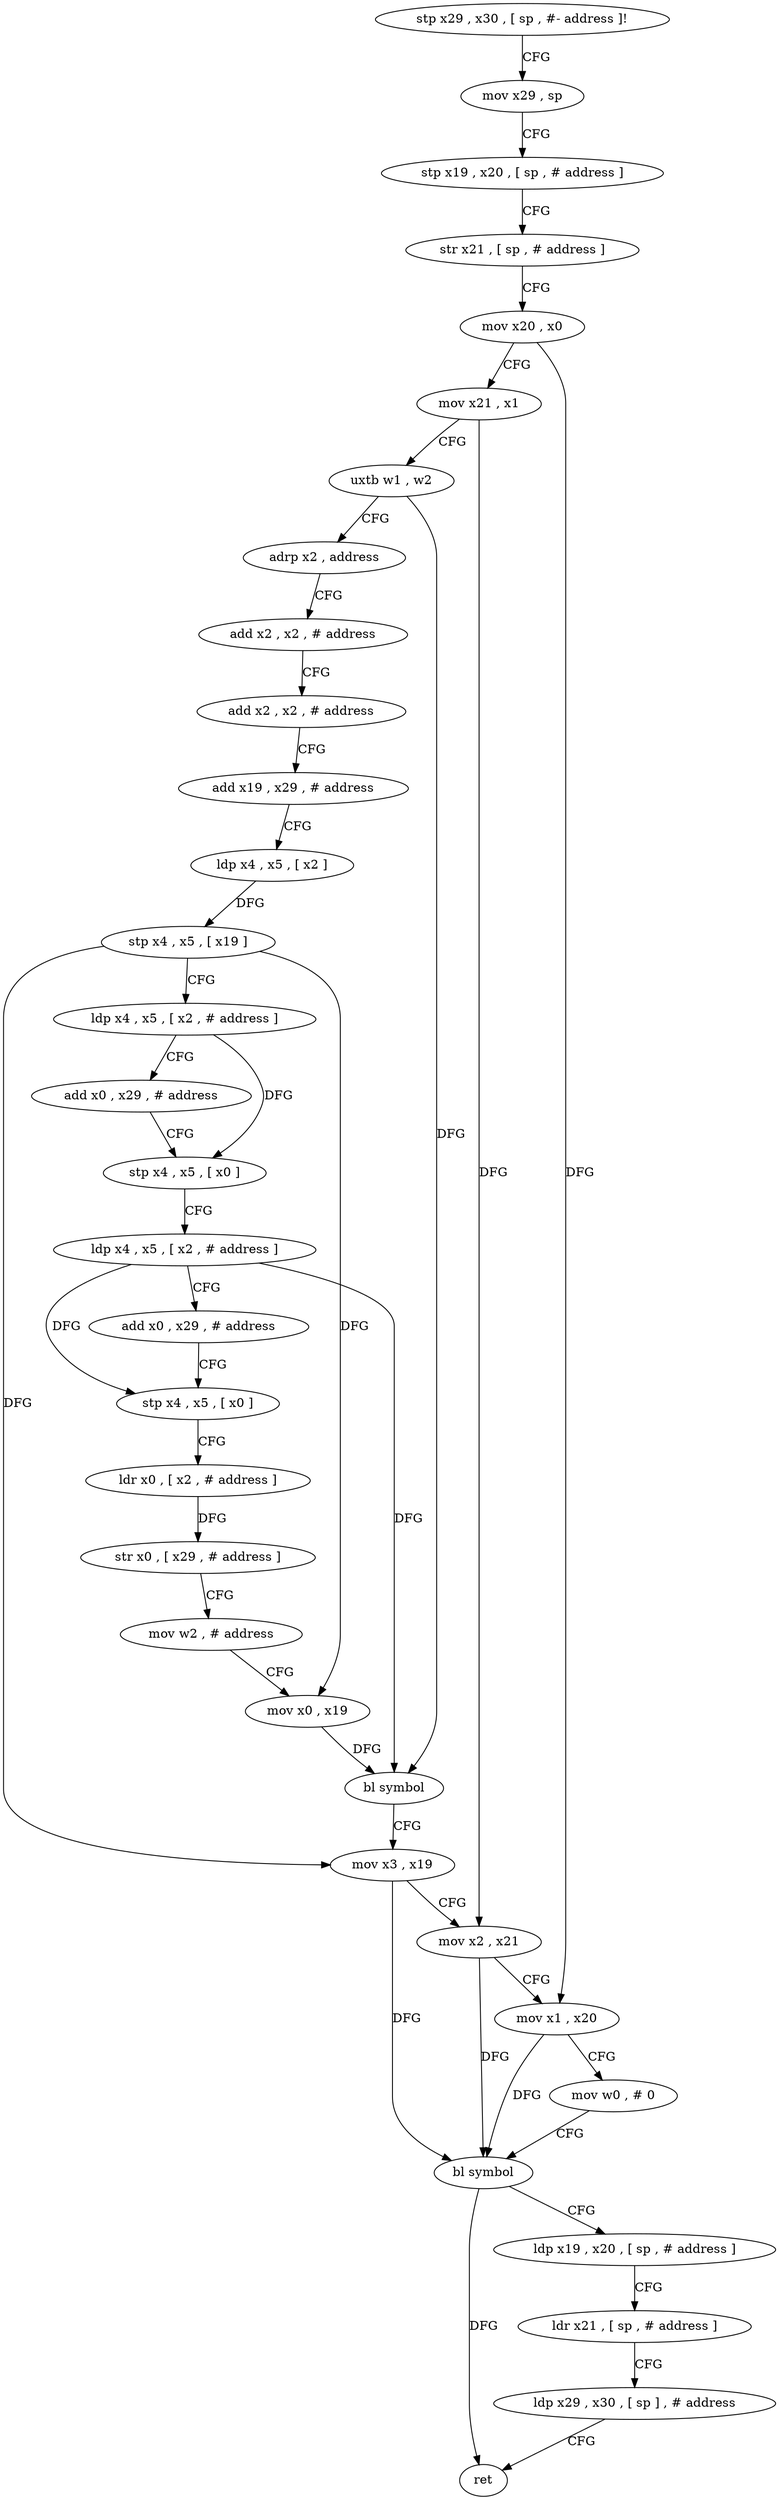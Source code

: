 digraph "func" {
"209804" [label = "stp x29 , x30 , [ sp , #- address ]!" ]
"209808" [label = "mov x29 , sp" ]
"209812" [label = "stp x19 , x20 , [ sp , # address ]" ]
"209816" [label = "str x21 , [ sp , # address ]" ]
"209820" [label = "mov x20 , x0" ]
"209824" [label = "mov x21 , x1" ]
"209828" [label = "uxtb w1 , w2" ]
"209832" [label = "adrp x2 , address" ]
"209836" [label = "add x2 , x2 , # address" ]
"209840" [label = "add x2 , x2 , # address" ]
"209844" [label = "add x19 , x29 , # address" ]
"209848" [label = "ldp x4 , x5 , [ x2 ]" ]
"209852" [label = "stp x4 , x5 , [ x19 ]" ]
"209856" [label = "ldp x4 , x5 , [ x2 , # address ]" ]
"209860" [label = "add x0 , x29 , # address" ]
"209864" [label = "stp x4 , x5 , [ x0 ]" ]
"209868" [label = "ldp x4 , x5 , [ x2 , # address ]" ]
"209872" [label = "add x0 , x29 , # address" ]
"209876" [label = "stp x4 , x5 , [ x0 ]" ]
"209880" [label = "ldr x0 , [ x2 , # address ]" ]
"209884" [label = "str x0 , [ x29 , # address ]" ]
"209888" [label = "mov w2 , # address" ]
"209892" [label = "mov x0 , x19" ]
"209896" [label = "bl symbol" ]
"209900" [label = "mov x3 , x19" ]
"209904" [label = "mov x2 , x21" ]
"209908" [label = "mov x1 , x20" ]
"209912" [label = "mov w0 , # 0" ]
"209916" [label = "bl symbol" ]
"209920" [label = "ldp x19 , x20 , [ sp , # address ]" ]
"209924" [label = "ldr x21 , [ sp , # address ]" ]
"209928" [label = "ldp x29 , x30 , [ sp ] , # address" ]
"209932" [label = "ret" ]
"209804" -> "209808" [ label = "CFG" ]
"209808" -> "209812" [ label = "CFG" ]
"209812" -> "209816" [ label = "CFG" ]
"209816" -> "209820" [ label = "CFG" ]
"209820" -> "209824" [ label = "CFG" ]
"209820" -> "209908" [ label = "DFG" ]
"209824" -> "209828" [ label = "CFG" ]
"209824" -> "209904" [ label = "DFG" ]
"209828" -> "209832" [ label = "CFG" ]
"209828" -> "209896" [ label = "DFG" ]
"209832" -> "209836" [ label = "CFG" ]
"209836" -> "209840" [ label = "CFG" ]
"209840" -> "209844" [ label = "CFG" ]
"209844" -> "209848" [ label = "CFG" ]
"209848" -> "209852" [ label = "DFG" ]
"209852" -> "209856" [ label = "CFG" ]
"209852" -> "209892" [ label = "DFG" ]
"209852" -> "209900" [ label = "DFG" ]
"209856" -> "209860" [ label = "CFG" ]
"209856" -> "209864" [ label = "DFG" ]
"209860" -> "209864" [ label = "CFG" ]
"209864" -> "209868" [ label = "CFG" ]
"209868" -> "209872" [ label = "CFG" ]
"209868" -> "209876" [ label = "DFG" ]
"209868" -> "209896" [ label = "DFG" ]
"209872" -> "209876" [ label = "CFG" ]
"209876" -> "209880" [ label = "CFG" ]
"209880" -> "209884" [ label = "DFG" ]
"209884" -> "209888" [ label = "CFG" ]
"209888" -> "209892" [ label = "CFG" ]
"209892" -> "209896" [ label = "DFG" ]
"209896" -> "209900" [ label = "CFG" ]
"209900" -> "209904" [ label = "CFG" ]
"209900" -> "209916" [ label = "DFG" ]
"209904" -> "209908" [ label = "CFG" ]
"209904" -> "209916" [ label = "DFG" ]
"209908" -> "209912" [ label = "CFG" ]
"209908" -> "209916" [ label = "DFG" ]
"209912" -> "209916" [ label = "CFG" ]
"209916" -> "209920" [ label = "CFG" ]
"209916" -> "209932" [ label = "DFG" ]
"209920" -> "209924" [ label = "CFG" ]
"209924" -> "209928" [ label = "CFG" ]
"209928" -> "209932" [ label = "CFG" ]
}
